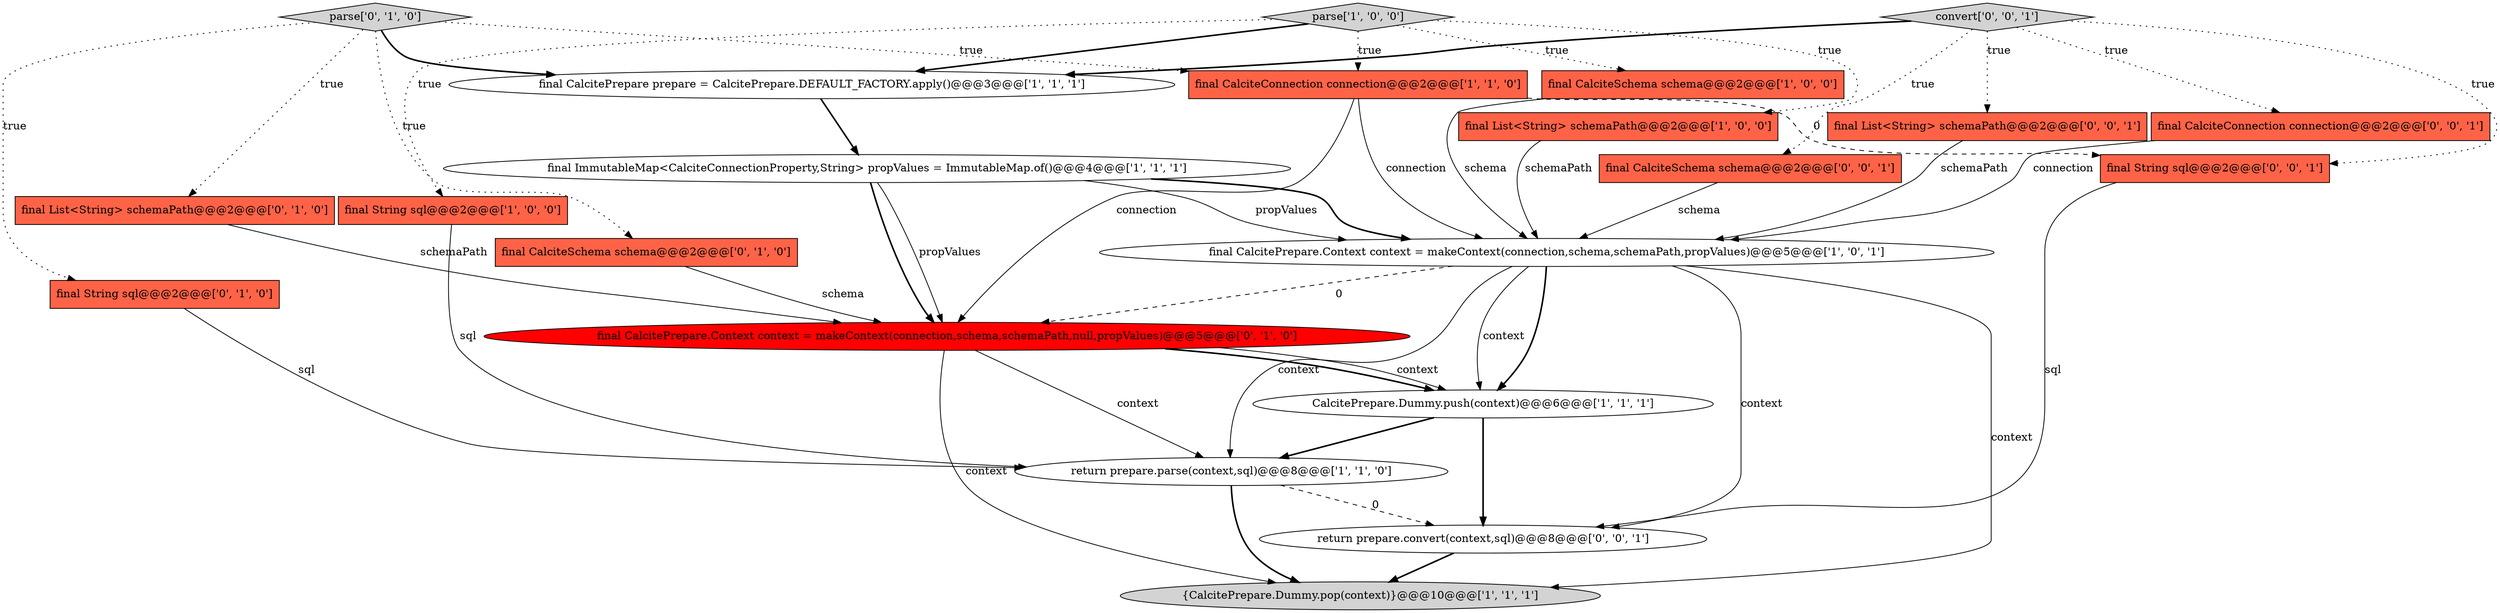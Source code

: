 digraph {
17 [style = filled, label = "final List<String> schemaPath@@@2@@@['0', '0', '1']", fillcolor = tomato, shape = box image = "AAA0AAABBB3BBB"];
16 [style = filled, label = "convert['0', '0', '1']", fillcolor = lightgray, shape = diamond image = "AAA0AAABBB3BBB"];
19 [style = filled, label = "return prepare.convert(context,sql)@@@8@@@['0', '0', '1']", fillcolor = white, shape = ellipse image = "AAA0AAABBB3BBB"];
12 [style = filled, label = "final List<String> schemaPath@@@2@@@['0', '1', '0']", fillcolor = tomato, shape = box image = "AAA0AAABBB2BBB"];
4 [style = filled, label = "parse['1', '0', '0']", fillcolor = lightgray, shape = diamond image = "AAA0AAABBB1BBB"];
10 [style = filled, label = "final CalcitePrepare.Context context = makeContext(connection,schema,schemaPath,propValues)@@@5@@@['1', '0', '1']", fillcolor = white, shape = ellipse image = "AAA0AAABBB1BBB"];
15 [style = filled, label = "final CalcitePrepare.Context context = makeContext(connection,schema,schemaPath,null,propValues)@@@5@@@['0', '1', '0']", fillcolor = red, shape = ellipse image = "AAA1AAABBB2BBB"];
18 [style = filled, label = "final CalciteConnection connection@@@2@@@['0', '0', '1']", fillcolor = tomato, shape = box image = "AAA0AAABBB3BBB"];
0 [style = filled, label = "final String sql@@@2@@@['1', '0', '0']", fillcolor = tomato, shape = box image = "AAA0AAABBB1BBB"];
2 [style = filled, label = "final List<String> schemaPath@@@2@@@['1', '0', '0']", fillcolor = tomato, shape = box image = "AAA0AAABBB1BBB"];
20 [style = filled, label = "final CalciteSchema schema@@@2@@@['0', '0', '1']", fillcolor = tomato, shape = box image = "AAA0AAABBB3BBB"];
1 [style = filled, label = "final CalcitePrepare prepare = CalcitePrepare.DEFAULT_FACTORY.apply()@@@3@@@['1', '1', '1']", fillcolor = white, shape = ellipse image = "AAA0AAABBB1BBB"];
13 [style = filled, label = "final String sql@@@2@@@['0', '1', '0']", fillcolor = tomato, shape = box image = "AAA0AAABBB2BBB"];
7 [style = filled, label = "CalcitePrepare.Dummy.push(context)@@@6@@@['1', '1', '1']", fillcolor = white, shape = ellipse image = "AAA0AAABBB1BBB"];
8 [style = filled, label = "{CalcitePrepare.Dummy.pop(context)}@@@10@@@['1', '1', '1']", fillcolor = lightgray, shape = ellipse image = "AAA0AAABBB1BBB"];
14 [style = filled, label = "final CalciteSchema schema@@@2@@@['0', '1', '0']", fillcolor = tomato, shape = box image = "AAA0AAABBB2BBB"];
6 [style = filled, label = "return prepare.parse(context,sql)@@@8@@@['1', '1', '0']", fillcolor = white, shape = ellipse image = "AAA0AAABBB1BBB"];
5 [style = filled, label = "final CalciteConnection connection@@@2@@@['1', '1', '0']", fillcolor = tomato, shape = box image = "AAA0AAABBB1BBB"];
3 [style = filled, label = "final CalciteSchema schema@@@2@@@['1', '0', '0']", fillcolor = tomato, shape = box image = "AAA0AAABBB1BBB"];
9 [style = filled, label = "final ImmutableMap<CalciteConnectionProperty,String> propValues = ImmutableMap.of()@@@4@@@['1', '1', '1']", fillcolor = white, shape = ellipse image = "AAA0AAABBB1BBB"];
11 [style = filled, label = "parse['0', '1', '0']", fillcolor = lightgray, shape = diamond image = "AAA0AAABBB2BBB"];
21 [style = filled, label = "final String sql@@@2@@@['0', '0', '1']", fillcolor = tomato, shape = box image = "AAA0AAABBB3BBB"];
10->15 [style = dashed, label="0"];
4->5 [style = dotted, label="true"];
5->10 [style = solid, label="connection"];
15->7 [style = bold, label=""];
11->1 [style = bold, label=""];
9->15 [style = solid, label="propValues"];
4->0 [style = dotted, label="true"];
11->12 [style = dotted, label="true"];
16->17 [style = dotted, label="true"];
11->14 [style = dotted, label="true"];
16->20 [style = dotted, label="true"];
9->10 [style = solid, label="propValues"];
11->5 [style = dotted, label="true"];
12->15 [style = solid, label="schemaPath"];
14->15 [style = solid, label="schema"];
18->10 [style = solid, label="connection"];
10->6 [style = solid, label="context"];
9->10 [style = bold, label=""];
11->13 [style = dotted, label="true"];
2->10 [style = solid, label="schemaPath"];
10->7 [style = bold, label=""];
20->10 [style = solid, label="schema"];
19->8 [style = bold, label=""];
1->9 [style = bold, label=""];
10->7 [style = solid, label="context"];
3->10 [style = solid, label="schema"];
13->6 [style = solid, label="sql"];
17->10 [style = solid, label="schemaPath"];
4->3 [style = dotted, label="true"];
15->7 [style = solid, label="context"];
21->19 [style = solid, label="sql"];
16->1 [style = bold, label=""];
5->15 [style = solid, label="connection"];
9->15 [style = bold, label=""];
7->6 [style = bold, label=""];
10->19 [style = solid, label="context"];
6->8 [style = bold, label=""];
6->19 [style = dashed, label="0"];
5->21 [style = dashed, label="0"];
16->21 [style = dotted, label="true"];
4->1 [style = bold, label=""];
15->6 [style = solid, label="context"];
15->8 [style = solid, label="context"];
0->6 [style = solid, label="sql"];
7->19 [style = bold, label=""];
4->2 [style = dotted, label="true"];
10->8 [style = solid, label="context"];
16->18 [style = dotted, label="true"];
}
